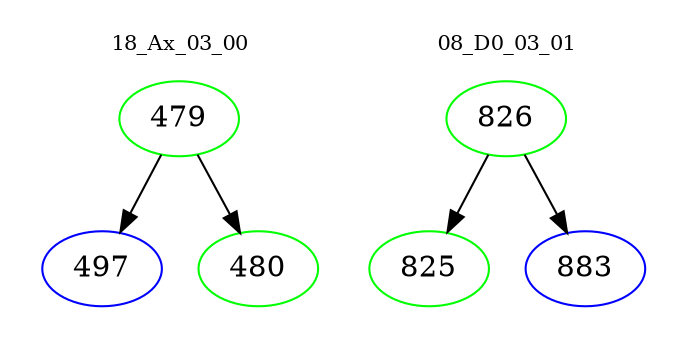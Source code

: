 digraph{
subgraph cluster_0 {
color = white
label = "18_Ax_03_00";
fontsize=10;
T0_479 [label="479", color="green"]
T0_479 -> T0_497 [color="black"]
T0_497 [label="497", color="blue"]
T0_479 -> T0_480 [color="black"]
T0_480 [label="480", color="green"]
}
subgraph cluster_1 {
color = white
label = "08_D0_03_01";
fontsize=10;
T1_826 [label="826", color="green"]
T1_826 -> T1_825 [color="black"]
T1_825 [label="825", color="green"]
T1_826 -> T1_883 [color="black"]
T1_883 [label="883", color="blue"]
}
}
